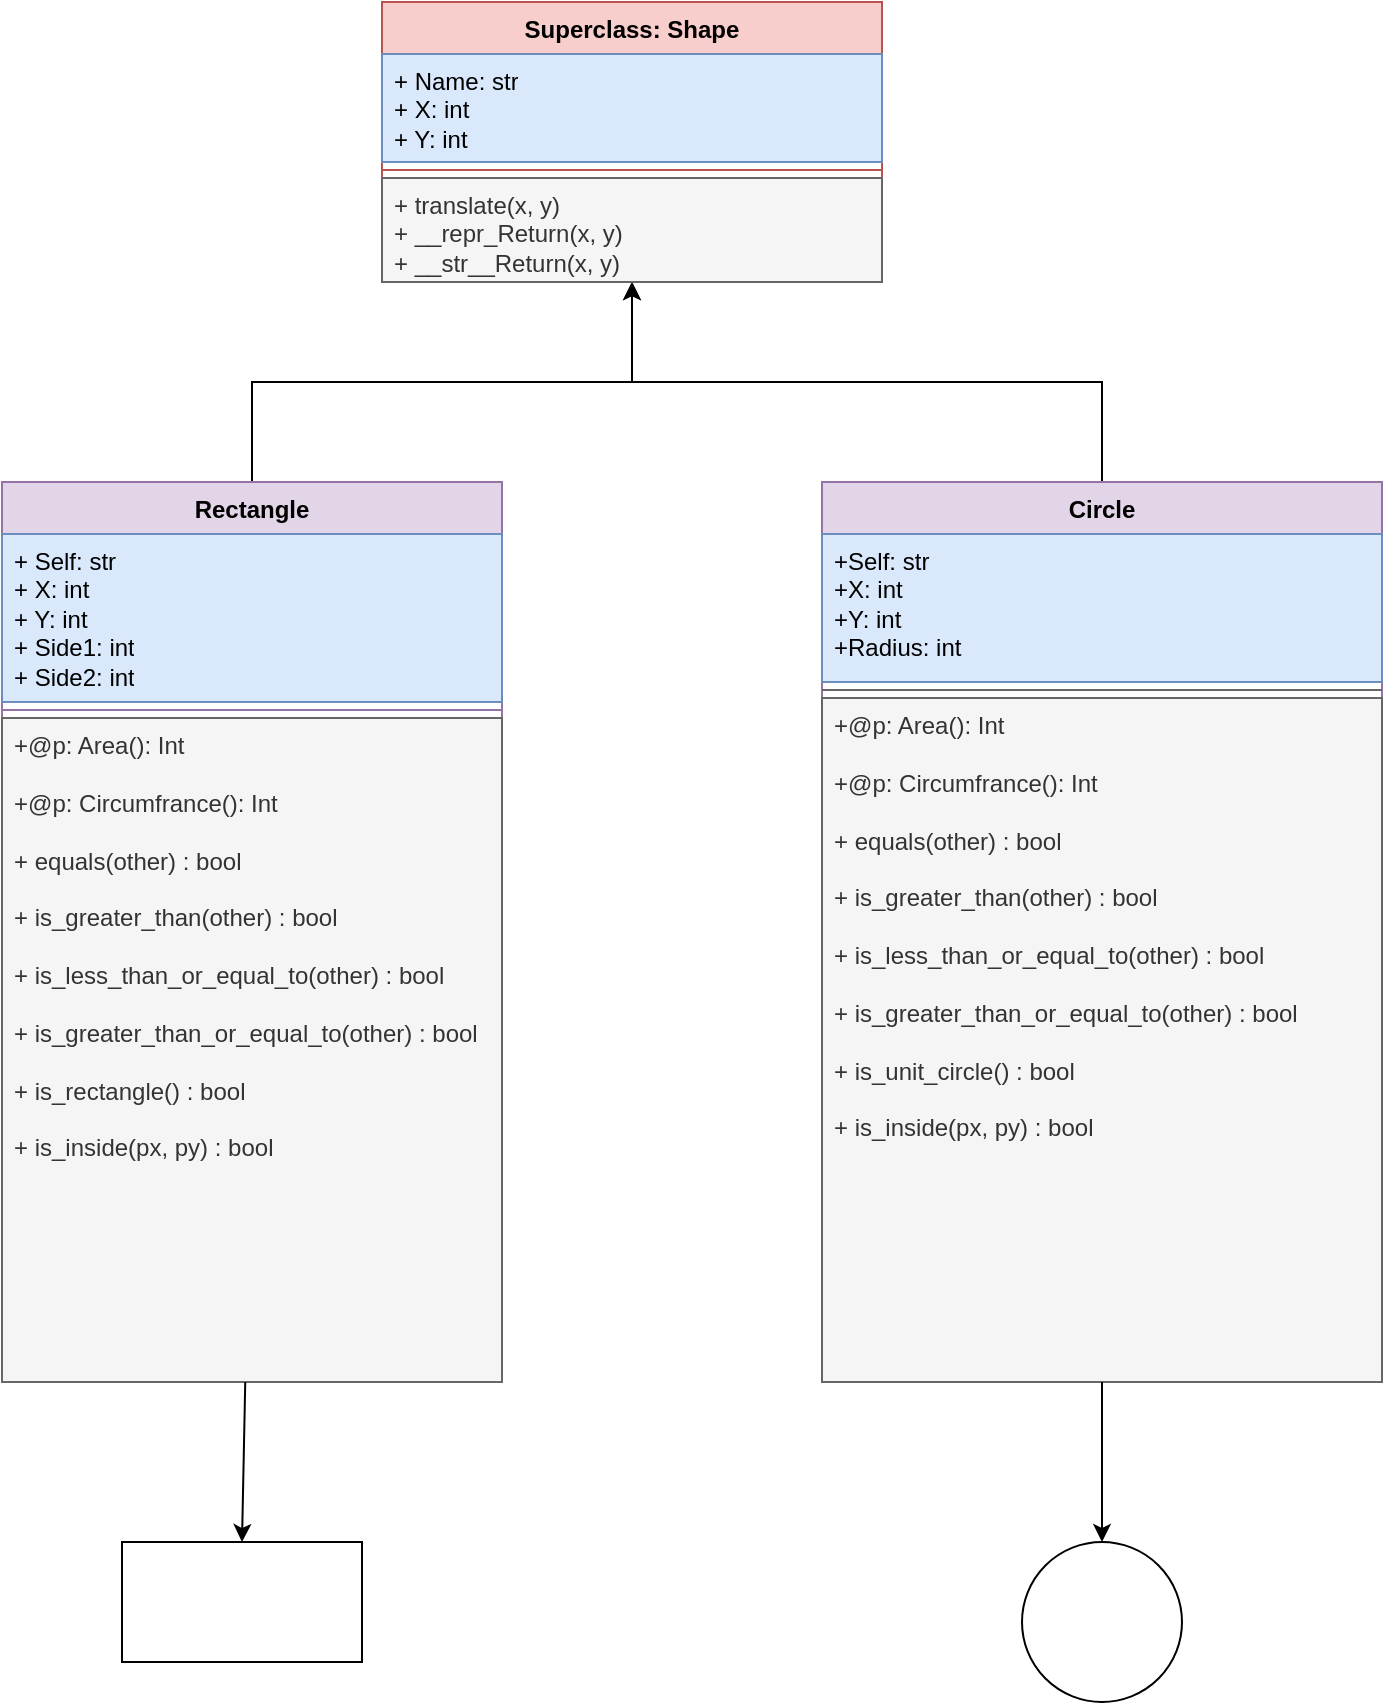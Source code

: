 <mxfile>
    <diagram id="dwtZE4uJT_KIfpEfPc86" name="Page-1">
        <mxGraphModel dx="1188" dy="619" grid="1" gridSize="10" guides="1" tooltips="1" connect="1" arrows="1" fold="1" page="1" pageScale="1" pageWidth="850" pageHeight="1100" math="0" shadow="0">
            <root>
                <mxCell id="0"/>
                <mxCell id="1" parent="0"/>
                <mxCell id="2" style="edgeStyle=orthogonalEdgeStyle;rounded=0;orthogonalLoop=1;jettySize=auto;html=1;" parent="1" source="3" target="12" edge="1">
                    <mxGeometry relative="1" as="geometry"/>
                </mxCell>
                <mxCell id="3" value="Rectangle" style="swimlane;fontStyle=1;align=center;verticalAlign=top;childLayout=stackLayout;horizontal=1;startSize=26;horizontalStack=0;resizeParent=1;resizeParentMax=0;resizeLast=0;collapsible=1;marginBottom=0;whiteSpace=wrap;html=1;fillColor=#e1d5e7;strokeColor=#9673a6;" parent="1" vertex="1">
                    <mxGeometry x="90" y="400" width="250" height="450" as="geometry"/>
                </mxCell>
                <mxCell id="4" value="+ Self: str&lt;br style=&quot;border-color: var(--border-color);&quot;&gt;+ X: int&lt;br style=&quot;border-color: var(--border-color);&quot;&gt;+ Y: int&lt;br&gt;+ Side1: int&lt;br&gt;+ Side2: int" style="text;strokeColor=#6c8ebf;fillColor=#dae8fc;align=left;verticalAlign=top;spacingLeft=4;spacingRight=4;overflow=hidden;rotatable=0;points=[[0,0.5],[1,0.5]];portConstraint=eastwest;whiteSpace=wrap;html=1;" parent="3" vertex="1">
                    <mxGeometry y="26" width="250" height="84" as="geometry"/>
                </mxCell>
                <mxCell id="5" value="" style="line;strokeWidth=1;fillColor=none;align=left;verticalAlign=middle;spacingTop=-1;spacingLeft=3;spacingRight=3;rotatable=0;labelPosition=right;points=[];portConstraint=eastwest;strokeColor=inherit;" parent="3" vertex="1">
                    <mxGeometry y="110" width="250" height="8" as="geometry"/>
                </mxCell>
                <mxCell id="6" value="+@p: Area(): Int&amp;nbsp;&lt;br style=&quot;border-color: var(--border-color);&quot;&gt;&lt;br style=&quot;border-color: var(--border-color);&quot;&gt;+@p: Circumfrance(): Int&lt;br&gt;&lt;br&gt;+ equals(other) : bool&lt;br&gt;&lt;br&gt;+ is_greater_than(other) : bool&lt;br&gt;&lt;br&gt;+ is_less_than_or_equal_to(other) : bool&lt;br&gt;&lt;br&gt;+ is_greater_than_or_equal_to(other) : bool&lt;br&gt;&lt;br&gt;+ is_rectangle() : bool&lt;br&gt;&lt;br&gt;+ is_inside(px, py) : bool" style="text;strokeColor=#666666;fillColor=#f5f5f5;align=left;verticalAlign=top;spacingLeft=4;spacingRight=4;overflow=hidden;rotatable=0;points=[[0,0.5],[1,0.5]];portConstraint=eastwest;whiteSpace=wrap;html=1;fontColor=#333333;" parent="3" vertex="1">
                    <mxGeometry y="118" width="250" height="332" as="geometry"/>
                </mxCell>
                <mxCell id="7" style="edgeStyle=orthogonalEdgeStyle;rounded=0;orthogonalLoop=1;jettySize=auto;html=1;" parent="1" source="8" target="12" edge="1">
                    <mxGeometry relative="1" as="geometry"/>
                </mxCell>
                <mxCell id="8" value="Circle&lt;br&gt;" style="swimlane;fontStyle=1;align=center;verticalAlign=top;childLayout=stackLayout;horizontal=1;startSize=26;horizontalStack=0;resizeParent=1;resizeParentMax=0;resizeLast=0;collapsible=1;marginBottom=0;whiteSpace=wrap;html=1;fillColor=#e1d5e7;strokeColor=#9673a6;" parent="1" vertex="1">
                    <mxGeometry x="500" y="400" width="280" height="450" as="geometry"/>
                </mxCell>
                <mxCell id="9" value="+Self: str&lt;br&gt;+X: int&lt;br&gt;+Y: int&lt;br&gt;+Radius: int" style="text;strokeColor=#6c8ebf;fillColor=#dae8fc;align=left;verticalAlign=top;spacingLeft=4;spacingRight=4;overflow=hidden;rotatable=0;points=[[0,0.5],[1,0.5]];portConstraint=eastwest;whiteSpace=wrap;html=1;" parent="8" vertex="1">
                    <mxGeometry y="26" width="280" height="74" as="geometry"/>
                </mxCell>
                <mxCell id="10" value="" style="line;strokeWidth=1;fillColor=#f5f5f5;align=left;verticalAlign=middle;spacingTop=-1;spacingLeft=3;spacingRight=3;rotatable=0;labelPosition=right;points=[];portConstraint=eastwest;strokeColor=#666666;fontColor=#333333;" parent="8" vertex="1">
                    <mxGeometry y="100" width="280" height="8" as="geometry"/>
                </mxCell>
                <mxCell id="11" value="+@p: Area(): Int&amp;nbsp;&lt;br style=&quot;border-color: var(--border-color);&quot;&gt;&lt;br style=&quot;border-color: var(--border-color);&quot;&gt;+@p: Circumfrance(): Int&lt;br style=&quot;border-color: var(--border-color);&quot;&gt;&lt;br&gt;+ equals(other) : bool&lt;br&gt;&lt;br&gt;+ is_greater_than(other) : bool&lt;br&gt;&lt;br&gt;+ is_less_than_or_equal_to(other) : bool&lt;br&gt;&lt;br&gt;+ is_greater_than_or_equal_to(other) : bool&lt;br&gt;&lt;br&gt;+ is_unit_circle() : bool&lt;br&gt;&lt;br&gt;+ is_inside(px, py) : bool&lt;br&gt;&amp;nbsp;" style="text;strokeColor=#666666;fillColor=#f5f5f5;align=left;verticalAlign=top;spacingLeft=4;spacingRight=4;overflow=hidden;rotatable=0;points=[[0,0.5],[1,0.5]];portConstraint=eastwest;whiteSpace=wrap;html=1;fontColor=#333333;" parent="8" vertex="1">
                    <mxGeometry y="108" width="280" height="342" as="geometry"/>
                </mxCell>
                <mxCell id="12" value="Superclass: Shape" style="swimlane;fontStyle=1;align=center;verticalAlign=top;childLayout=stackLayout;horizontal=1;startSize=26;horizontalStack=0;resizeParent=1;resizeParentMax=0;resizeLast=0;collapsible=1;marginBottom=0;whiteSpace=wrap;html=1;fillColor=#f8cecc;strokeColor=#b85450;" parent="1" vertex="1">
                    <mxGeometry x="280" y="160" width="250" height="140" as="geometry"/>
                </mxCell>
                <mxCell id="13" value="+ Name: str&lt;br&gt;+ X: int&lt;br&gt;+ Y: int" style="text;strokeColor=#6c8ebf;fillColor=#dae8fc;align=left;verticalAlign=top;spacingLeft=4;spacingRight=4;overflow=hidden;rotatable=0;points=[[0,0.5],[1,0.5]];portConstraint=eastwest;whiteSpace=wrap;html=1;" parent="12" vertex="1">
                    <mxGeometry y="26" width="250" height="54" as="geometry"/>
                </mxCell>
                <mxCell id="14" value="" style="line;strokeWidth=1;fillColor=none;align=left;verticalAlign=middle;spacingTop=-1;spacingLeft=3;spacingRight=3;rotatable=0;labelPosition=right;points=[];portConstraint=eastwest;strokeColor=inherit;" parent="12" vertex="1">
                    <mxGeometry y="80" width="250" height="8" as="geometry"/>
                </mxCell>
                <mxCell id="15" value="+ translate(x, y)&lt;br&gt;+ __repr_Return(x, y)&lt;br&gt;+ __str__Return(x, y)" style="text;strokeColor=#666666;fillColor=#f5f5f5;align=left;verticalAlign=top;spacingLeft=4;spacingRight=4;overflow=hidden;rotatable=0;points=[[0,0.5],[1,0.5]];portConstraint=eastwest;whiteSpace=wrap;html=1;fontColor=#333333;" parent="12" vertex="1">
                    <mxGeometry y="88" width="250" height="52" as="geometry"/>
                </mxCell>
                <mxCell id="17" value="" style="ellipse;whiteSpace=wrap;html=1;aspect=fixed;" vertex="1" parent="1">
                    <mxGeometry x="600" y="930" width="80" height="80" as="geometry"/>
                </mxCell>
                <mxCell id="19" style="edgeStyle=none;html=1;" edge="1" parent="1" source="11" target="17">
                    <mxGeometry relative="1" as="geometry"/>
                </mxCell>
                <mxCell id="20" value="" style="rounded=0;whiteSpace=wrap;html=1;" vertex="1" parent="1">
                    <mxGeometry x="150" y="930" width="120" height="60" as="geometry"/>
                </mxCell>
                <mxCell id="21" style="edgeStyle=none;html=1;entryX=0.5;entryY=0;entryDx=0;entryDy=0;" edge="1" parent="1" source="6" target="20">
                    <mxGeometry relative="1" as="geometry"/>
                </mxCell>
            </root>
        </mxGraphModel>
    </diagram>
</mxfile>